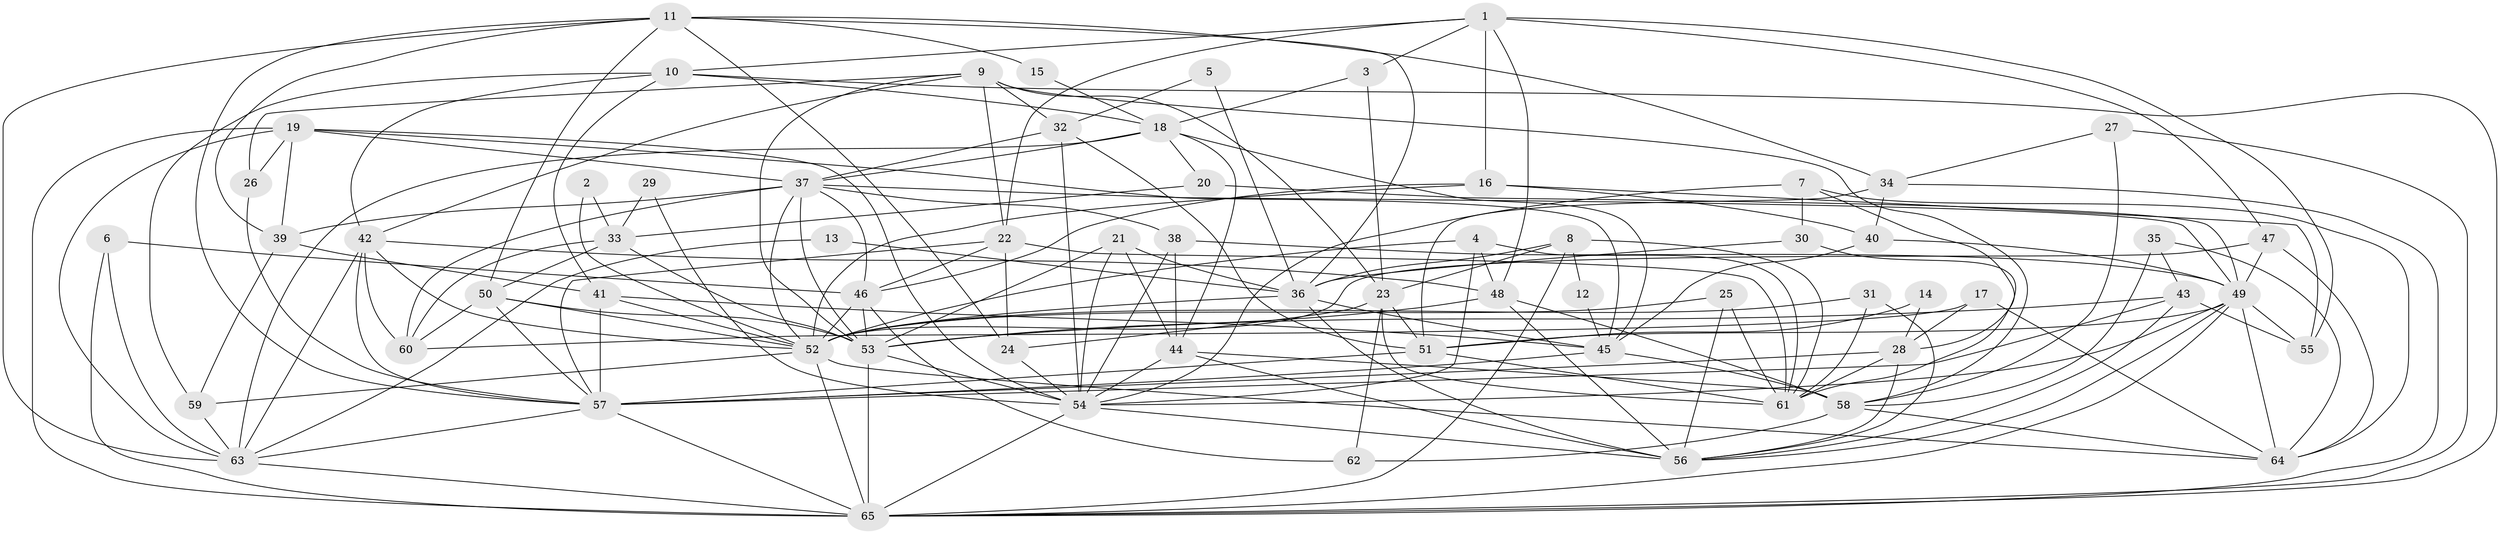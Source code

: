 // original degree distribution, {3: 0.23076923076923078, 5: 0.2230769230769231, 4: 0.26153846153846155, 9: 0.015384615384615385, 2: 0.16153846153846155, 6: 0.06923076923076923, 7: 0.038461538461538464}
// Generated by graph-tools (version 1.1) at 2025/50/03/09/25 03:50:07]
// undirected, 65 vertices, 186 edges
graph export_dot {
graph [start="1"]
  node [color=gray90,style=filled];
  1;
  2;
  3;
  4;
  5;
  6;
  7;
  8;
  9;
  10;
  11;
  12;
  13;
  14;
  15;
  16;
  17;
  18;
  19;
  20;
  21;
  22;
  23;
  24;
  25;
  26;
  27;
  28;
  29;
  30;
  31;
  32;
  33;
  34;
  35;
  36;
  37;
  38;
  39;
  40;
  41;
  42;
  43;
  44;
  45;
  46;
  47;
  48;
  49;
  50;
  51;
  52;
  53;
  54;
  55;
  56;
  57;
  58;
  59;
  60;
  61;
  62;
  63;
  64;
  65;
  1 -- 3 [weight=1.0];
  1 -- 10 [weight=1.0];
  1 -- 16 [weight=1.0];
  1 -- 22 [weight=1.0];
  1 -- 47 [weight=1.0];
  1 -- 48 [weight=1.0];
  1 -- 55 [weight=1.0];
  2 -- 33 [weight=1.0];
  2 -- 52 [weight=1.0];
  3 -- 18 [weight=1.0];
  3 -- 23 [weight=1.0];
  4 -- 48 [weight=1.0];
  4 -- 52 [weight=1.0];
  4 -- 54 [weight=1.0];
  4 -- 61 [weight=1.0];
  5 -- 32 [weight=1.0];
  5 -- 36 [weight=1.0];
  6 -- 46 [weight=1.0];
  6 -- 63 [weight=1.0];
  6 -- 65 [weight=1.0];
  7 -- 28 [weight=1.0];
  7 -- 30 [weight=1.0];
  7 -- 54 [weight=1.0];
  7 -- 64 [weight=1.0];
  8 -- 12 [weight=1.0];
  8 -- 23 [weight=1.0];
  8 -- 36 [weight=1.0];
  8 -- 61 [weight=1.0];
  8 -- 65 [weight=1.0];
  9 -- 22 [weight=2.0];
  9 -- 23 [weight=1.0];
  9 -- 26 [weight=1.0];
  9 -- 32 [weight=1.0];
  9 -- 42 [weight=1.0];
  9 -- 53 [weight=1.0];
  9 -- 58 [weight=1.0];
  10 -- 18 [weight=1.0];
  10 -- 41 [weight=1.0];
  10 -- 42 [weight=1.0];
  10 -- 59 [weight=1.0];
  10 -- 65 [weight=1.0];
  11 -- 15 [weight=1.0];
  11 -- 24 [weight=1.0];
  11 -- 34 [weight=1.0];
  11 -- 36 [weight=1.0];
  11 -- 39 [weight=1.0];
  11 -- 50 [weight=1.0];
  11 -- 57 [weight=1.0];
  11 -- 63 [weight=1.0];
  12 -- 45 [weight=1.0];
  13 -- 36 [weight=1.0];
  13 -- 63 [weight=1.0];
  14 -- 28 [weight=1.0];
  14 -- 51 [weight=1.0];
  15 -- 18 [weight=1.0];
  16 -- 40 [weight=1.0];
  16 -- 46 [weight=1.0];
  16 -- 52 [weight=1.0];
  16 -- 55 [weight=1.0];
  17 -- 28 [weight=1.0];
  17 -- 60 [weight=1.0];
  17 -- 64 [weight=1.0];
  18 -- 20 [weight=1.0];
  18 -- 37 [weight=1.0];
  18 -- 44 [weight=1.0];
  18 -- 45 [weight=1.0];
  18 -- 63 [weight=1.0];
  19 -- 26 [weight=1.0];
  19 -- 37 [weight=1.0];
  19 -- 39 [weight=1.0];
  19 -- 45 [weight=1.0];
  19 -- 54 [weight=1.0];
  19 -- 63 [weight=1.0];
  19 -- 65 [weight=1.0];
  20 -- 33 [weight=1.0];
  20 -- 49 [weight=1.0];
  21 -- 36 [weight=1.0];
  21 -- 44 [weight=1.0];
  21 -- 53 [weight=1.0];
  21 -- 54 [weight=1.0];
  22 -- 24 [weight=1.0];
  22 -- 46 [weight=1.0];
  22 -- 57 [weight=1.0];
  22 -- 61 [weight=1.0];
  23 -- 24 [weight=1.0];
  23 -- 51 [weight=1.0];
  23 -- 61 [weight=1.0];
  23 -- 62 [weight=1.0];
  24 -- 54 [weight=1.0];
  25 -- 52 [weight=1.0];
  25 -- 56 [weight=1.0];
  25 -- 61 [weight=1.0];
  26 -- 57 [weight=1.0];
  27 -- 34 [weight=1.0];
  27 -- 58 [weight=1.0];
  27 -- 65 [weight=1.0];
  28 -- 56 [weight=1.0];
  28 -- 57 [weight=1.0];
  28 -- 61 [weight=1.0];
  29 -- 33 [weight=1.0];
  29 -- 54 [weight=1.0];
  30 -- 36 [weight=1.0];
  30 -- 61 [weight=1.0];
  31 -- 52 [weight=1.0];
  31 -- 56 [weight=1.0];
  31 -- 61 [weight=1.0];
  32 -- 37 [weight=1.0];
  32 -- 51 [weight=1.0];
  32 -- 54 [weight=1.0];
  33 -- 50 [weight=1.0];
  33 -- 53 [weight=1.0];
  33 -- 60 [weight=1.0];
  34 -- 40 [weight=1.0];
  34 -- 51 [weight=1.0];
  34 -- 65 [weight=1.0];
  35 -- 43 [weight=1.0];
  35 -- 58 [weight=1.0];
  35 -- 64 [weight=1.0];
  36 -- 45 [weight=1.0];
  36 -- 52 [weight=1.0];
  36 -- 56 [weight=1.0];
  37 -- 38 [weight=1.0];
  37 -- 39 [weight=1.0];
  37 -- 46 [weight=1.0];
  37 -- 49 [weight=1.0];
  37 -- 52 [weight=1.0];
  37 -- 53 [weight=1.0];
  37 -- 60 [weight=2.0];
  38 -- 44 [weight=1.0];
  38 -- 49 [weight=1.0];
  38 -- 54 [weight=1.0];
  39 -- 41 [weight=1.0];
  39 -- 59 [weight=1.0];
  40 -- 45 [weight=1.0];
  40 -- 49 [weight=1.0];
  41 -- 45 [weight=1.0];
  41 -- 52 [weight=1.0];
  41 -- 57 [weight=1.0];
  42 -- 48 [weight=1.0];
  42 -- 52 [weight=1.0];
  42 -- 57 [weight=1.0];
  42 -- 60 [weight=1.0];
  42 -- 63 [weight=1.0];
  43 -- 53 [weight=1.0];
  43 -- 55 [weight=1.0];
  43 -- 56 [weight=1.0];
  43 -- 57 [weight=1.0];
  44 -- 54 [weight=1.0];
  44 -- 56 [weight=1.0];
  44 -- 58 [weight=1.0];
  45 -- 57 [weight=1.0];
  45 -- 58 [weight=1.0];
  46 -- 52 [weight=2.0];
  46 -- 53 [weight=1.0];
  46 -- 62 [weight=1.0];
  47 -- 49 [weight=1.0];
  47 -- 52 [weight=1.0];
  47 -- 64 [weight=1.0];
  48 -- 53 [weight=1.0];
  48 -- 56 [weight=1.0];
  48 -- 58 [weight=1.0];
  49 -- 51 [weight=1.0];
  49 -- 54 [weight=1.0];
  49 -- 55 [weight=1.0];
  49 -- 56 [weight=1.0];
  49 -- 64 [weight=1.0];
  49 -- 65 [weight=1.0];
  50 -- 52 [weight=1.0];
  50 -- 53 [weight=1.0];
  50 -- 57 [weight=1.0];
  50 -- 60 [weight=1.0];
  51 -- 57 [weight=1.0];
  51 -- 61 [weight=2.0];
  52 -- 59 [weight=1.0];
  52 -- 64 [weight=1.0];
  52 -- 65 [weight=1.0];
  53 -- 54 [weight=1.0];
  53 -- 65 [weight=1.0];
  54 -- 56 [weight=1.0];
  54 -- 65 [weight=1.0];
  57 -- 63 [weight=1.0];
  57 -- 65 [weight=2.0];
  58 -- 62 [weight=1.0];
  58 -- 64 [weight=1.0];
  59 -- 63 [weight=1.0];
  63 -- 65 [weight=1.0];
}
